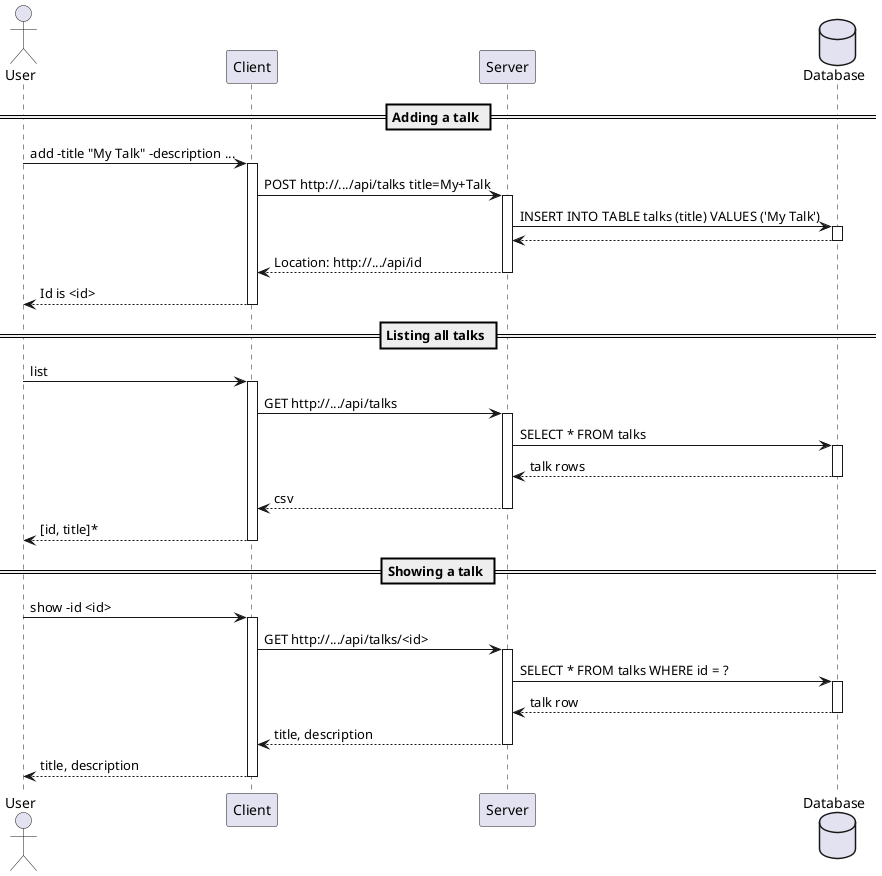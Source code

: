@startuml

actor User
participant Client
participant Server
database Database

== Adding a talk ==
User -> Client ++: add -title "My Talk" -description ... 
Client -> Server ++: POST http://.../api/talks title=My+Talk
Server -> Database ++: INSERT INTO TABLE talks (title) VALUES ('My Talk') 
Server <-- Database --
Client <-- Server --: Location: http://.../api/id
User <-- Client --: Id is <id>
== Listing all talks ==
User -> Client ++: list
Client -> Server ++: GET http://.../api/talks
Server -> Database ++: SELECT * FROM talks 
Server <-- Database --: talk rows
Client <-- Server --: csv
User <-- Client --: [id, title]*
== Showing a talk ==
User -> Client ++: show -id <id>
Client -> Server ++: GET http://.../api/talks/<id>
Server -> Database ++: SELECT * FROM talks WHERE id = ? 
Server <-- Database --: talk row
Client <-- Server --: title, description
User <-- Client --: title, description


@enduml

